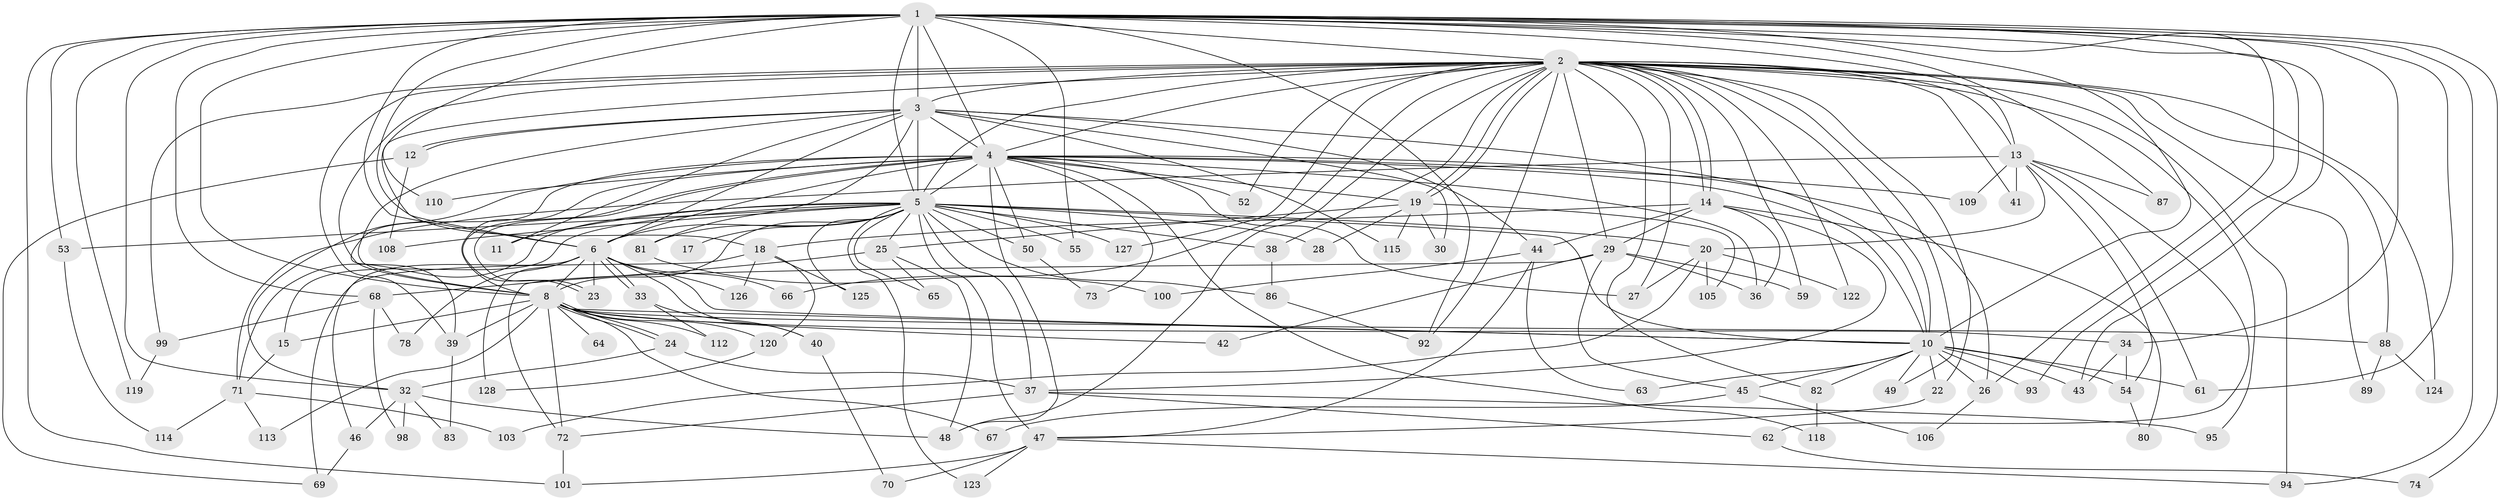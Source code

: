 // original degree distribution, {17: 0.015503875968992248, 36: 0.007751937984496124, 16: 0.007751937984496124, 24: 0.007751937984496124, 18: 0.007751937984496124, 25: 0.007751937984496124, 22: 0.007751937984496124, 20: 0.015503875968992248, 2: 0.4883720930232558, 4: 0.09302325581395349, 11: 0.007751937984496124, 8: 0.015503875968992248, 3: 0.24031007751937986, 5: 0.046511627906976744, 7: 0.023255813953488372, 6: 0.007751937984496124}
// Generated by graph-tools (version 1.1) at 2025/10/02/27/25 16:10:58]
// undirected, 100 vertices, 230 edges
graph export_dot {
graph [start="1"]
  node [color=gray90,style=filled];
  1 [super="+9"];
  2 [super="+51"];
  3 [super="+16"];
  4 [super="+21"];
  5 [super="+7"];
  6 [super="+121"];
  8 [super="+31"];
  10 [super="+60"];
  11;
  12;
  13 [super="+90"];
  14;
  15;
  17;
  18 [super="+111"];
  19 [super="+35"];
  20 [super="+85"];
  22;
  23;
  24;
  25 [super="+57"];
  26 [super="+129"];
  27;
  28;
  29 [super="+107"];
  30;
  32 [super="+76"];
  33;
  34;
  36 [super="+84"];
  37 [super="+77"];
  38;
  39 [super="+96"];
  40;
  41;
  42;
  43 [super="+97"];
  44;
  45;
  46;
  47 [super="+75"];
  48 [super="+91"];
  49;
  50 [super="+56"];
  52;
  53;
  54 [super="+58"];
  55;
  59;
  61 [super="+116"];
  62;
  63;
  64;
  65;
  66;
  67;
  68;
  69;
  70;
  71 [super="+79"];
  72;
  73;
  74;
  78;
  80;
  81;
  82;
  83;
  86;
  87;
  88;
  89;
  92 [super="+117"];
  93;
  94 [super="+104"];
  95;
  98;
  99;
  100;
  101 [super="+102"];
  103;
  105;
  106;
  108;
  109;
  110;
  112;
  113;
  114;
  115;
  118;
  119;
  120;
  122;
  123;
  124;
  125;
  126;
  127;
  128;
  1 -- 2 [weight=2];
  1 -- 3 [weight=3];
  1 -- 4 [weight=2];
  1 -- 5 [weight=4];
  1 -- 6 [weight=2];
  1 -- 8 [weight=2];
  1 -- 10 [weight=2];
  1 -- 55;
  1 -- 68;
  1 -- 87;
  1 -- 92;
  1 -- 93;
  1 -- 94;
  1 -- 61;
  1 -- 74;
  1 -- 13;
  1 -- 18;
  1 -- 26;
  1 -- 32;
  1 -- 34;
  1 -- 101;
  1 -- 43;
  1 -- 110;
  1 -- 53;
  1 -- 119;
  2 -- 3;
  2 -- 4;
  2 -- 5 [weight=2];
  2 -- 6;
  2 -- 8;
  2 -- 10;
  2 -- 13 [weight=2];
  2 -- 14;
  2 -- 14;
  2 -- 19;
  2 -- 19;
  2 -- 22;
  2 -- 29;
  2 -- 38;
  2 -- 41;
  2 -- 48;
  2 -- 49;
  2 -- 52;
  2 -- 59;
  2 -- 66;
  2 -- 82;
  2 -- 88;
  2 -- 89;
  2 -- 92;
  2 -- 94;
  2 -- 95;
  2 -- 99;
  2 -- 122;
  2 -- 124;
  2 -- 127;
  2 -- 27;
  2 -- 39;
  3 -- 4;
  3 -- 5 [weight=2];
  3 -- 6;
  3 -- 8;
  3 -- 10;
  3 -- 11;
  3 -- 12;
  3 -- 12;
  3 -- 30;
  3 -- 44;
  3 -- 115;
  3 -- 81;
  4 -- 5 [weight=3];
  4 -- 6;
  4 -- 8;
  4 -- 10;
  4 -- 23;
  4 -- 23;
  4 -- 27;
  4 -- 39;
  4 -- 48;
  4 -- 50;
  4 -- 52;
  4 -- 73;
  4 -- 109;
  4 -- 110;
  4 -- 118;
  4 -- 26;
  4 -- 32;
  4 -- 19;
  4 -- 36;
  5 -- 6 [weight=2];
  5 -- 8 [weight=3];
  5 -- 10 [weight=2];
  5 -- 11;
  5 -- 17 [weight=2];
  5 -- 47;
  5 -- 50 [weight=2];
  5 -- 53;
  5 -- 55;
  5 -- 81;
  5 -- 108;
  5 -- 65;
  5 -- 71;
  5 -- 15;
  5 -- 20 [weight=2];
  5 -- 86;
  5 -- 25;
  5 -- 28;
  5 -- 37;
  5 -- 38;
  5 -- 123;
  5 -- 125;
  5 -- 127;
  6 -- 8;
  6 -- 10;
  6 -- 33;
  6 -- 33;
  6 -- 40;
  6 -- 46;
  6 -- 66;
  6 -- 78;
  6 -- 128;
  6 -- 126;
  6 -- 23;
  8 -- 10 [weight=2];
  8 -- 15;
  8 -- 24;
  8 -- 24;
  8 -- 34;
  8 -- 39;
  8 -- 42;
  8 -- 64 [weight=2];
  8 -- 67;
  8 -- 72;
  8 -- 112;
  8 -- 113;
  8 -- 88;
  8 -- 120;
  10 -- 22;
  10 -- 43;
  10 -- 45;
  10 -- 49;
  10 -- 61;
  10 -- 63;
  10 -- 82;
  10 -- 93;
  10 -- 54;
  10 -- 26;
  12 -- 69;
  12 -- 108;
  13 -- 20;
  13 -- 41;
  13 -- 54;
  13 -- 61;
  13 -- 62;
  13 -- 71;
  13 -- 87;
  13 -- 109;
  14 -- 18;
  14 -- 29;
  14 -- 36;
  14 -- 37;
  14 -- 44;
  14 -- 80;
  15 -- 71;
  18 -- 120;
  18 -- 125;
  18 -- 69;
  18 -- 126;
  19 -- 25;
  19 -- 28;
  19 -- 30;
  19 -- 105;
  19 -- 115;
  20 -- 27;
  20 -- 103;
  20 -- 105;
  20 -- 122;
  22 -- 47;
  24 -- 32;
  24 -- 37;
  25 -- 68;
  25 -- 48;
  25 -- 65;
  26 -- 106;
  29 -- 36;
  29 -- 42;
  29 -- 45;
  29 -- 59;
  29 -- 72;
  32 -- 46;
  32 -- 83;
  32 -- 98;
  32 -- 48;
  33 -- 40;
  33 -- 112;
  34 -- 54;
  34 -- 43;
  37 -- 62;
  37 -- 72;
  37 -- 95;
  38 -- 86;
  39 -- 83;
  40 -- 70;
  44 -- 63;
  44 -- 100;
  44 -- 47;
  45 -- 67;
  45 -- 106;
  46 -- 69;
  47 -- 70;
  47 -- 101;
  47 -- 123;
  47 -- 94;
  50 -- 73;
  53 -- 114;
  54 -- 80;
  62 -- 74;
  68 -- 78;
  68 -- 98;
  68 -- 99;
  71 -- 103;
  71 -- 113;
  71 -- 114;
  72 -- 101;
  81 -- 100;
  82 -- 118;
  86 -- 92;
  88 -- 89;
  88 -- 124;
  99 -- 119;
  120 -- 128;
}
